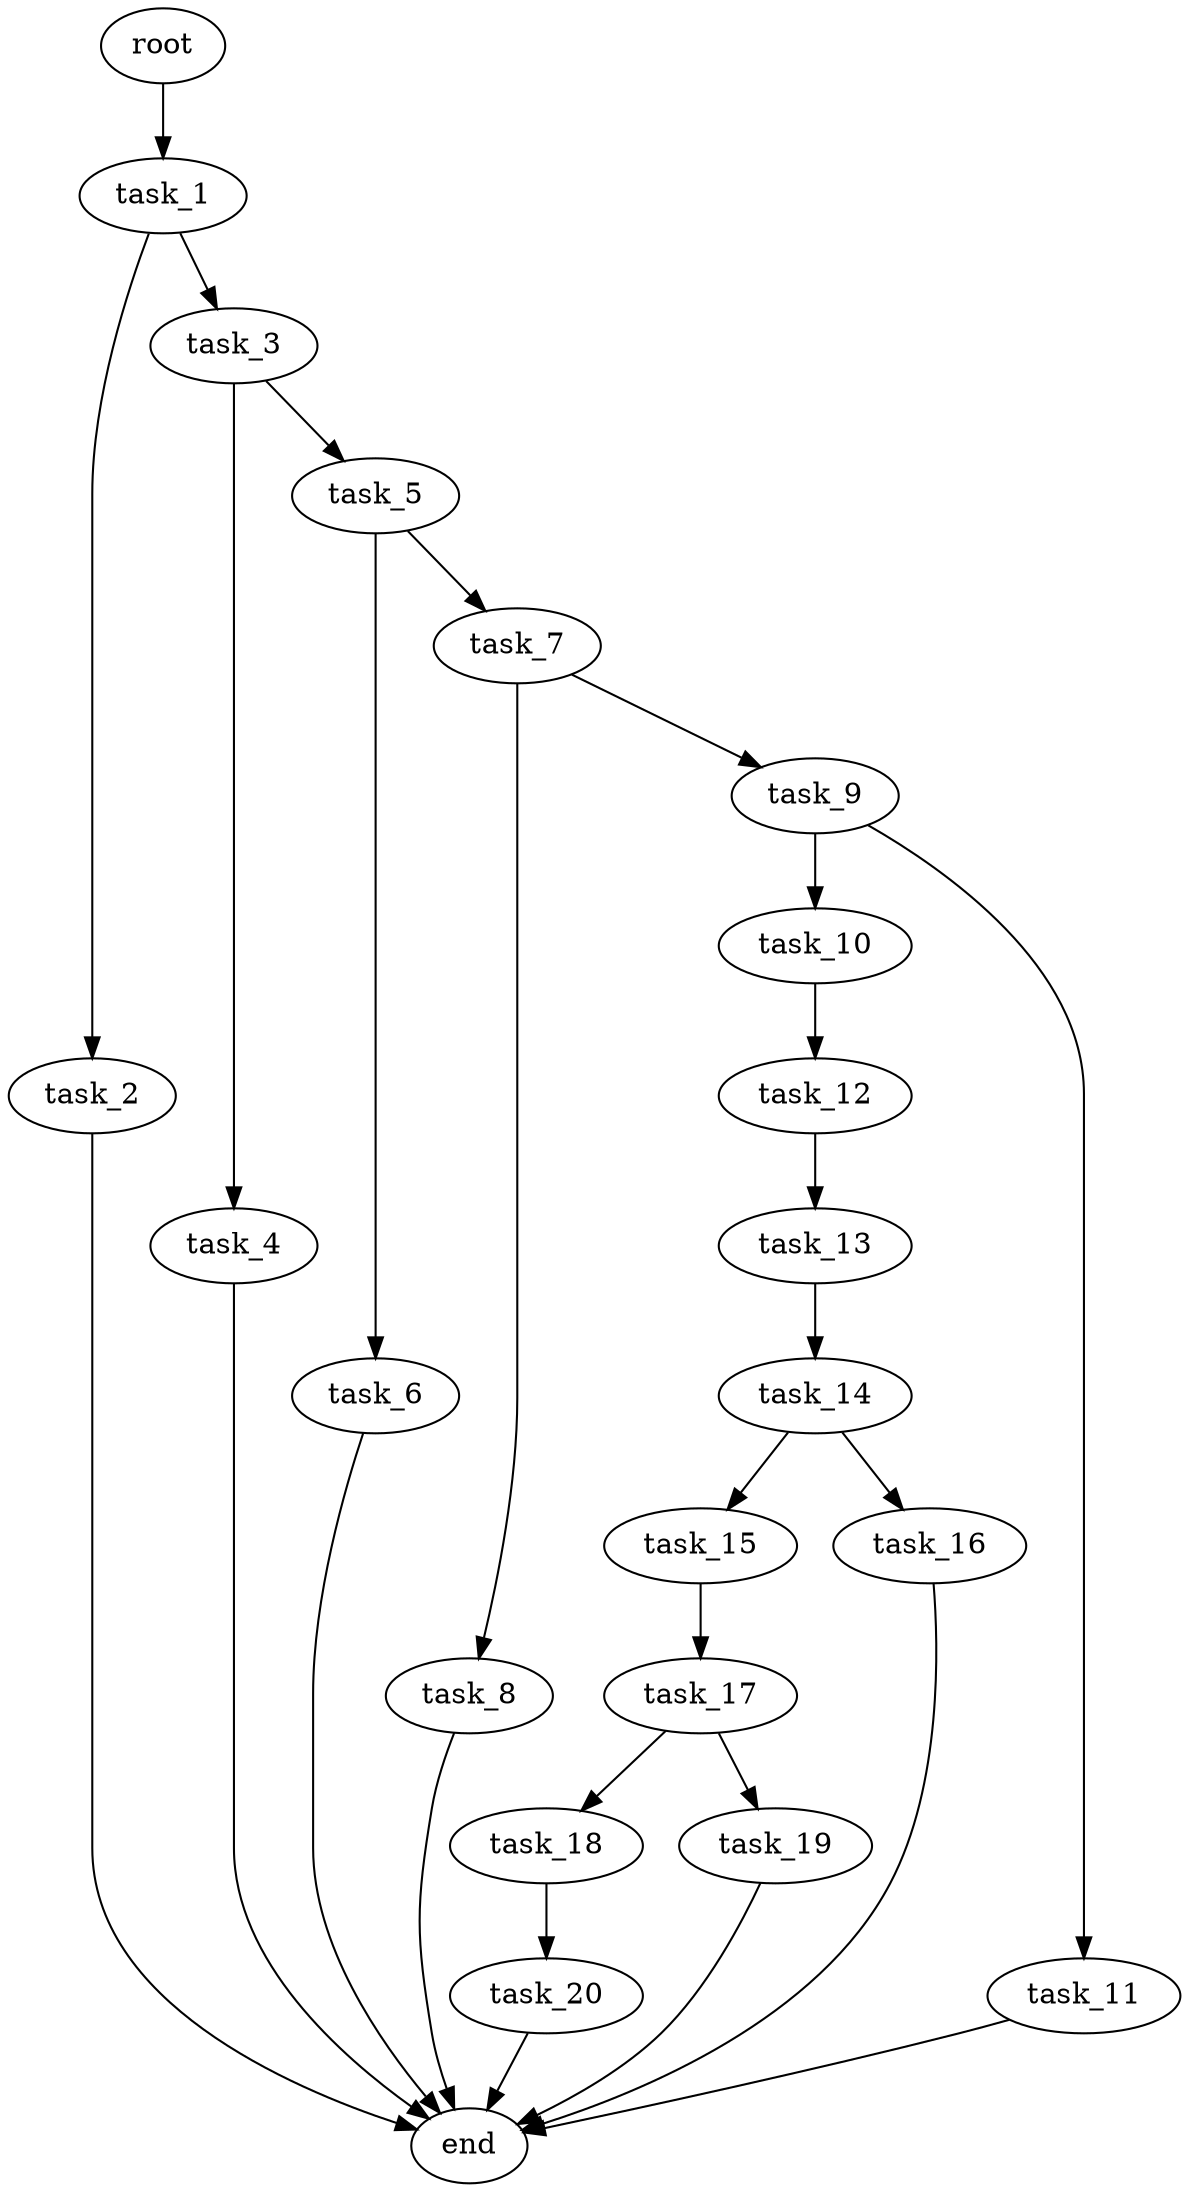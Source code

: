 digraph G {
  root [size="0.000000e+00"];
  task_1 [size="8.058387e+10"];
  task_2 [size="6.981696e+10"];
  task_3 [size="3.403165e+10"];
  task_4 [size="1.555640e+10"];
  task_5 [size="9.572174e+10"];
  task_6 [size="3.366609e+10"];
  task_7 [size="9.283657e+09"];
  task_8 [size="9.680671e+09"];
  task_9 [size="8.475096e+10"];
  task_10 [size="6.037657e+10"];
  task_11 [size="8.071476e+10"];
  task_12 [size="7.297588e+10"];
  task_13 [size="5.362745e+10"];
  task_14 [size="9.731185e+10"];
  task_15 [size="3.785965e+10"];
  task_16 [size="5.520854e+10"];
  task_17 [size="8.294217e+10"];
  task_18 [size="6.185579e+10"];
  task_19 [size="8.617207e+10"];
  task_20 [size="5.773944e+10"];
  end [size="0.000000e+00"];

  root -> task_1 [size="1.000000e-12"];
  task_1 -> task_2 [size="6.981696e+08"];
  task_1 -> task_3 [size="3.403165e+08"];
  task_2 -> end [size="1.000000e-12"];
  task_3 -> task_4 [size="1.555640e+08"];
  task_3 -> task_5 [size="9.572174e+08"];
  task_4 -> end [size="1.000000e-12"];
  task_5 -> task_6 [size="3.366609e+08"];
  task_5 -> task_7 [size="9.283657e+07"];
  task_6 -> end [size="1.000000e-12"];
  task_7 -> task_8 [size="9.680671e+07"];
  task_7 -> task_9 [size="8.475096e+08"];
  task_8 -> end [size="1.000000e-12"];
  task_9 -> task_10 [size="6.037657e+08"];
  task_9 -> task_11 [size="8.071476e+08"];
  task_10 -> task_12 [size="7.297588e+08"];
  task_11 -> end [size="1.000000e-12"];
  task_12 -> task_13 [size="5.362745e+08"];
  task_13 -> task_14 [size="9.731185e+08"];
  task_14 -> task_15 [size="3.785965e+08"];
  task_14 -> task_16 [size="5.520854e+08"];
  task_15 -> task_17 [size="8.294217e+08"];
  task_16 -> end [size="1.000000e-12"];
  task_17 -> task_18 [size="6.185579e+08"];
  task_17 -> task_19 [size="8.617207e+08"];
  task_18 -> task_20 [size="5.773944e+08"];
  task_19 -> end [size="1.000000e-12"];
  task_20 -> end [size="1.000000e-12"];
}
